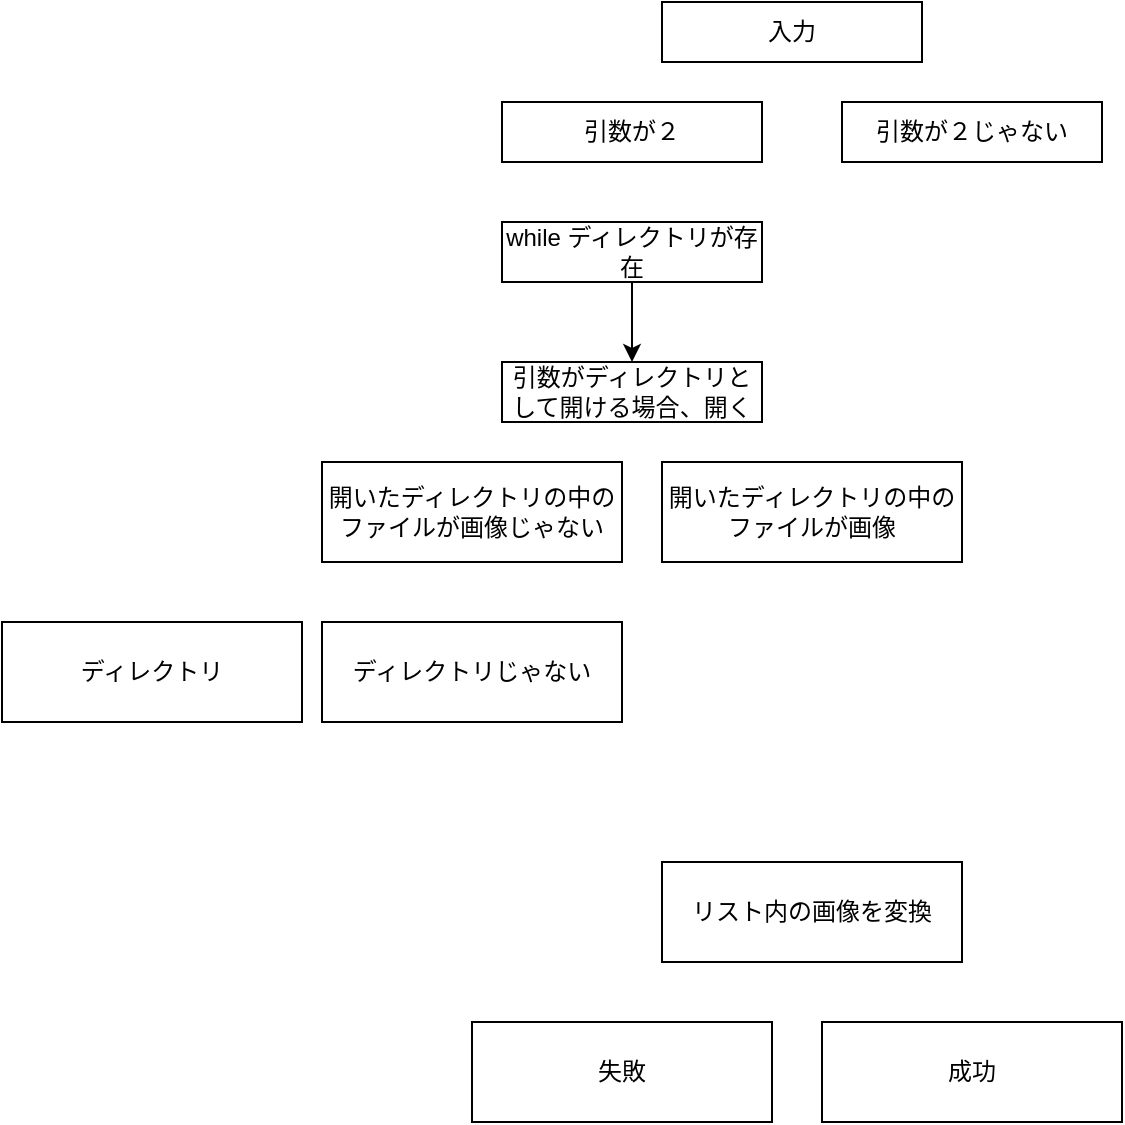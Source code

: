 <mxfile version="12.2.4" pages="1"><diagram id="N26BvrGRkYN41xlnlYNz" name="Page-1"><mxGraphModel dx="1897" dy="737" grid="1" gridSize="10" guides="1" tooltips="1" connect="1" arrows="1" fold="1" page="1" pageScale="1" pageWidth="850" pageHeight="1100" math="0" shadow="0"><root><mxCell id="0"/><mxCell id="1" parent="0"/><mxCell id="2" value="入力" style="rounded=0;whiteSpace=wrap;html=1;" parent="1" vertex="1"><mxGeometry x="-380" y="170" width="130" height="30" as="geometry"/></mxCell><mxCell id="3" value="引数が２じゃない" style="rounded=0;whiteSpace=wrap;html=1;" parent="1" vertex="1"><mxGeometry x="-290" y="220" width="130" height="30" as="geometry"/></mxCell><mxCell id="4" value="引数が２" style="rounded=0;whiteSpace=wrap;html=1;" parent="1" vertex="1"><mxGeometry x="-460" y="220" width="130" height="30" as="geometry"/></mxCell><mxCell id="8" value="" style="edgeStyle=orthogonalEdgeStyle;rounded=0;orthogonalLoop=1;jettySize=auto;html=1;" parent="1" source="6" target="7" edge="1"><mxGeometry relative="1" as="geometry"/></mxCell><mxCell id="6" value="while ディレクトリが存在" style="rounded=0;whiteSpace=wrap;html=1;" parent="1" vertex="1"><mxGeometry x="-460" y="280" width="130" height="30" as="geometry"/></mxCell><mxCell id="7" value="引数がディレクトリとして開ける場合、開く" style="rounded=0;whiteSpace=wrap;html=1;" parent="1" vertex="1"><mxGeometry x="-460" y="350" width="130" height="30" as="geometry"/></mxCell><mxCell id="10" value="開いたディレクトリの中のファイルが画像じゃない" style="rounded=0;whiteSpace=wrap;html=1;" parent="1" vertex="1"><mxGeometry x="-550" y="400" width="150" height="50" as="geometry"/></mxCell><mxCell id="12" value="開いたディレクトリの中のファイルが画像" style="rounded=0;whiteSpace=wrap;html=1;" parent="1" vertex="1"><mxGeometry x="-380" y="400" width="150" height="50" as="geometry"/></mxCell><mxCell id="13" value="リスト内の画像を変換" style="rounded=0;whiteSpace=wrap;html=1;" parent="1" vertex="1"><mxGeometry x="-380" y="600" width="150" height="50" as="geometry"/></mxCell><mxCell id="14" value="ディレクトリじゃない" style="rounded=0;whiteSpace=wrap;html=1;" parent="1" vertex="1"><mxGeometry x="-550" y="480" width="150" height="50" as="geometry"/></mxCell><mxCell id="15" value="ディレクトリ" style="rounded=0;whiteSpace=wrap;html=1;" parent="1" vertex="1"><mxGeometry x="-710" y="480" width="150" height="50" as="geometry"/></mxCell><mxCell id="16" value="失敗" style="rounded=0;whiteSpace=wrap;html=1;" parent="1" vertex="1"><mxGeometry x="-475" y="680" width="150" height="50" as="geometry"/></mxCell><mxCell id="17" value="成功" style="rounded=0;whiteSpace=wrap;html=1;" parent="1" vertex="1"><mxGeometry x="-300" y="680" width="150" height="50" as="geometry"/></mxCell></root></mxGraphModel></diagram></mxfile>